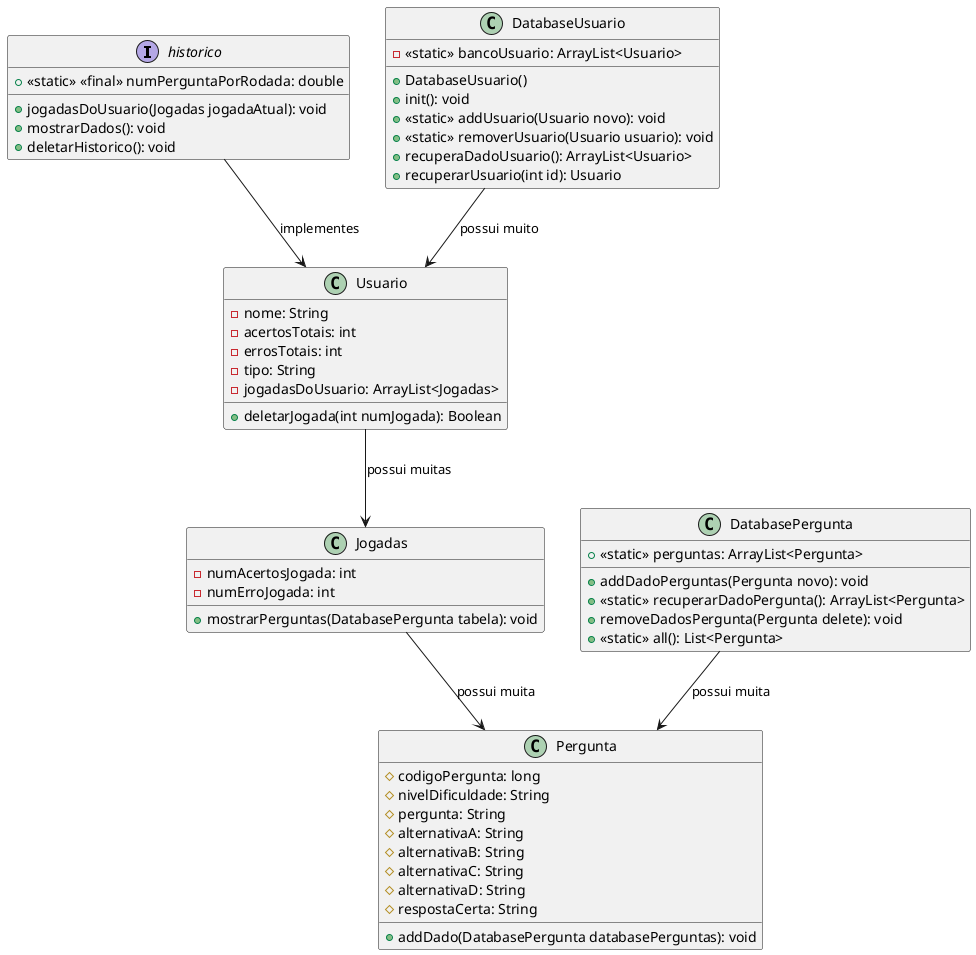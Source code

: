 @startuml diagrama

    interface historico{
        +<<static>> <<final>> numPerguntaPorRodada: double
        +jogadasDoUsuario(Jogadas jogadaAtual): void
        +mostrarDados(): void
        +deletarHistorico(): void
    }

    class Jogadas{
        -numAcertosJogada: int
        -numErroJogada: int
        +mostrarPerguntas(DatabasePergunta tabela): void
    }

    class Pergunta{
        #codigoPergunta: long
        #nivelDificuldade: String
        #pergunta: String
        #alternativaA: String
        #alternativaB: String
        #alternativaC: String
        #alternativaD: String
        #respostaCerta: String
        +addDado(DatabasePergunta databasePerguntas): void
    }

    class Usuario{
        -nome: String
        -acertosTotais: int 
        -errosTotais: int 
        -tipo: String
        -jogadasDoUsuario: ArrayList<Jogadas>
        +deletarJogada(int numJogada): Boolean
    }

    class DatabasePergunta{
        +<<static>> perguntas: ArrayList<Pergunta>
        +addDadoPerguntas(Pergunta novo): void
        +<<static>> recuperarDadoPergunta(): ArrayList<Pergunta>
        +removeDadosPergunta(Pergunta delete): void
        +<<static>> all(): List<Pergunta>
    }

    class DatabaseUsuario{
        -<<static>> bancoUsuario: ArrayList<Usuario>
        +DatabaseUsuario()
        +init(): void
        +<<static>> addUsuario(Usuario novo): void
        +<<static>> removerUsuario(Usuario usuario): void
        +recuperaDadoUsuario(): ArrayList<Usuario>
        +recuperarUsuario(int id): Usuario
    }

    historico --> Usuario: implementes
    DatabaseUsuario --> Usuario: possui muito
    Usuario --> Jogadas: possui muitas
    Jogadas --> Pergunta: possui muita
    DatabasePergunta --> Pergunta: possui muita
@enduml
